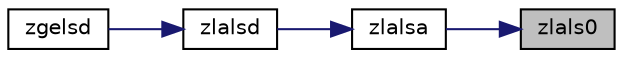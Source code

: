 digraph "zlals0"
{
 // LATEX_PDF_SIZE
  edge [fontname="Helvetica",fontsize="10",labelfontname="Helvetica",labelfontsize="10"];
  node [fontname="Helvetica",fontsize="10",shape=record];
  rankdir="RL";
  Node1 [label="zlals0",height=0.2,width=0.4,color="black", fillcolor="grey75", style="filled", fontcolor="black",tooltip="ZLALS0 applies back multiplying factors in solving the least squares problem using divide and conquer..."];
  Node1 -> Node2 [dir="back",color="midnightblue",fontsize="10",style="solid",fontname="Helvetica"];
  Node2 [label="zlalsa",height=0.2,width=0.4,color="black", fillcolor="white", style="filled",URL="$zlalsa_8f.html#adfb51762868d0b8a6ba8a5ccbd596544",tooltip="ZLALSA computes the SVD of the coefficient matrix in compact form. Used by sgelsd."];
  Node2 -> Node3 [dir="back",color="midnightblue",fontsize="10",style="solid",fontname="Helvetica"];
  Node3 [label="zlalsd",height=0.2,width=0.4,color="black", fillcolor="white", style="filled",URL="$zlalsd_8f.html#a469113fb08a70d0fa24940f949a04d6c",tooltip="ZLALSD uses the singular value decomposition of A to solve the least squares problem."];
  Node3 -> Node4 [dir="back",color="midnightblue",fontsize="10",style="solid",fontname="Helvetica"];
  Node4 [label="zgelsd",height=0.2,width=0.4,color="black", fillcolor="white", style="filled",URL="$zgelsd_8f.html#ae06e94cada1d406119efa6251a4eb308",tooltip="ZGELSD computes the minimum-norm solution to a linear least squares problem for GE matrices"];
}
